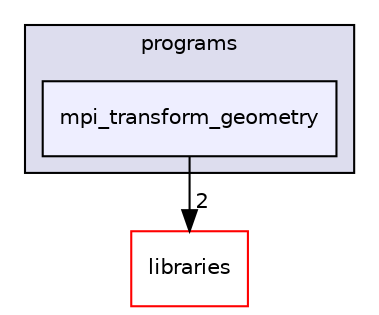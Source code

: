 digraph "xmipp/applications/programs/mpi_transform_geometry" {
  compound=true
  node [ fontsize="10", fontname="Helvetica"];
  edge [ labelfontsize="10", labelfontname="Helvetica"];
  subgraph clusterdir_592b16dc4070b933e5655da2b0d20bbb {
    graph [ bgcolor="#ddddee", pencolor="black", label="programs" fontname="Helvetica", fontsize="10", URL="dir_592b16dc4070b933e5655da2b0d20bbb.html"]
  dir_966f193849830028c22f29ecb15726d0 [shape=box, label="mpi_transform_geometry", style="filled", fillcolor="#eeeeff", pencolor="black", URL="dir_966f193849830028c22f29ecb15726d0.html"];
  }
  dir_29dba3f3840f20df3b04d1972e99046b [shape=box label="libraries" fillcolor="white" style="filled" color="red" URL="dir_29dba3f3840f20df3b04d1972e99046b.html"];
  dir_966f193849830028c22f29ecb15726d0->dir_29dba3f3840f20df3b04d1972e99046b [headlabel="2", labeldistance=1.5 headhref="dir_000177_000042.html"];
}
